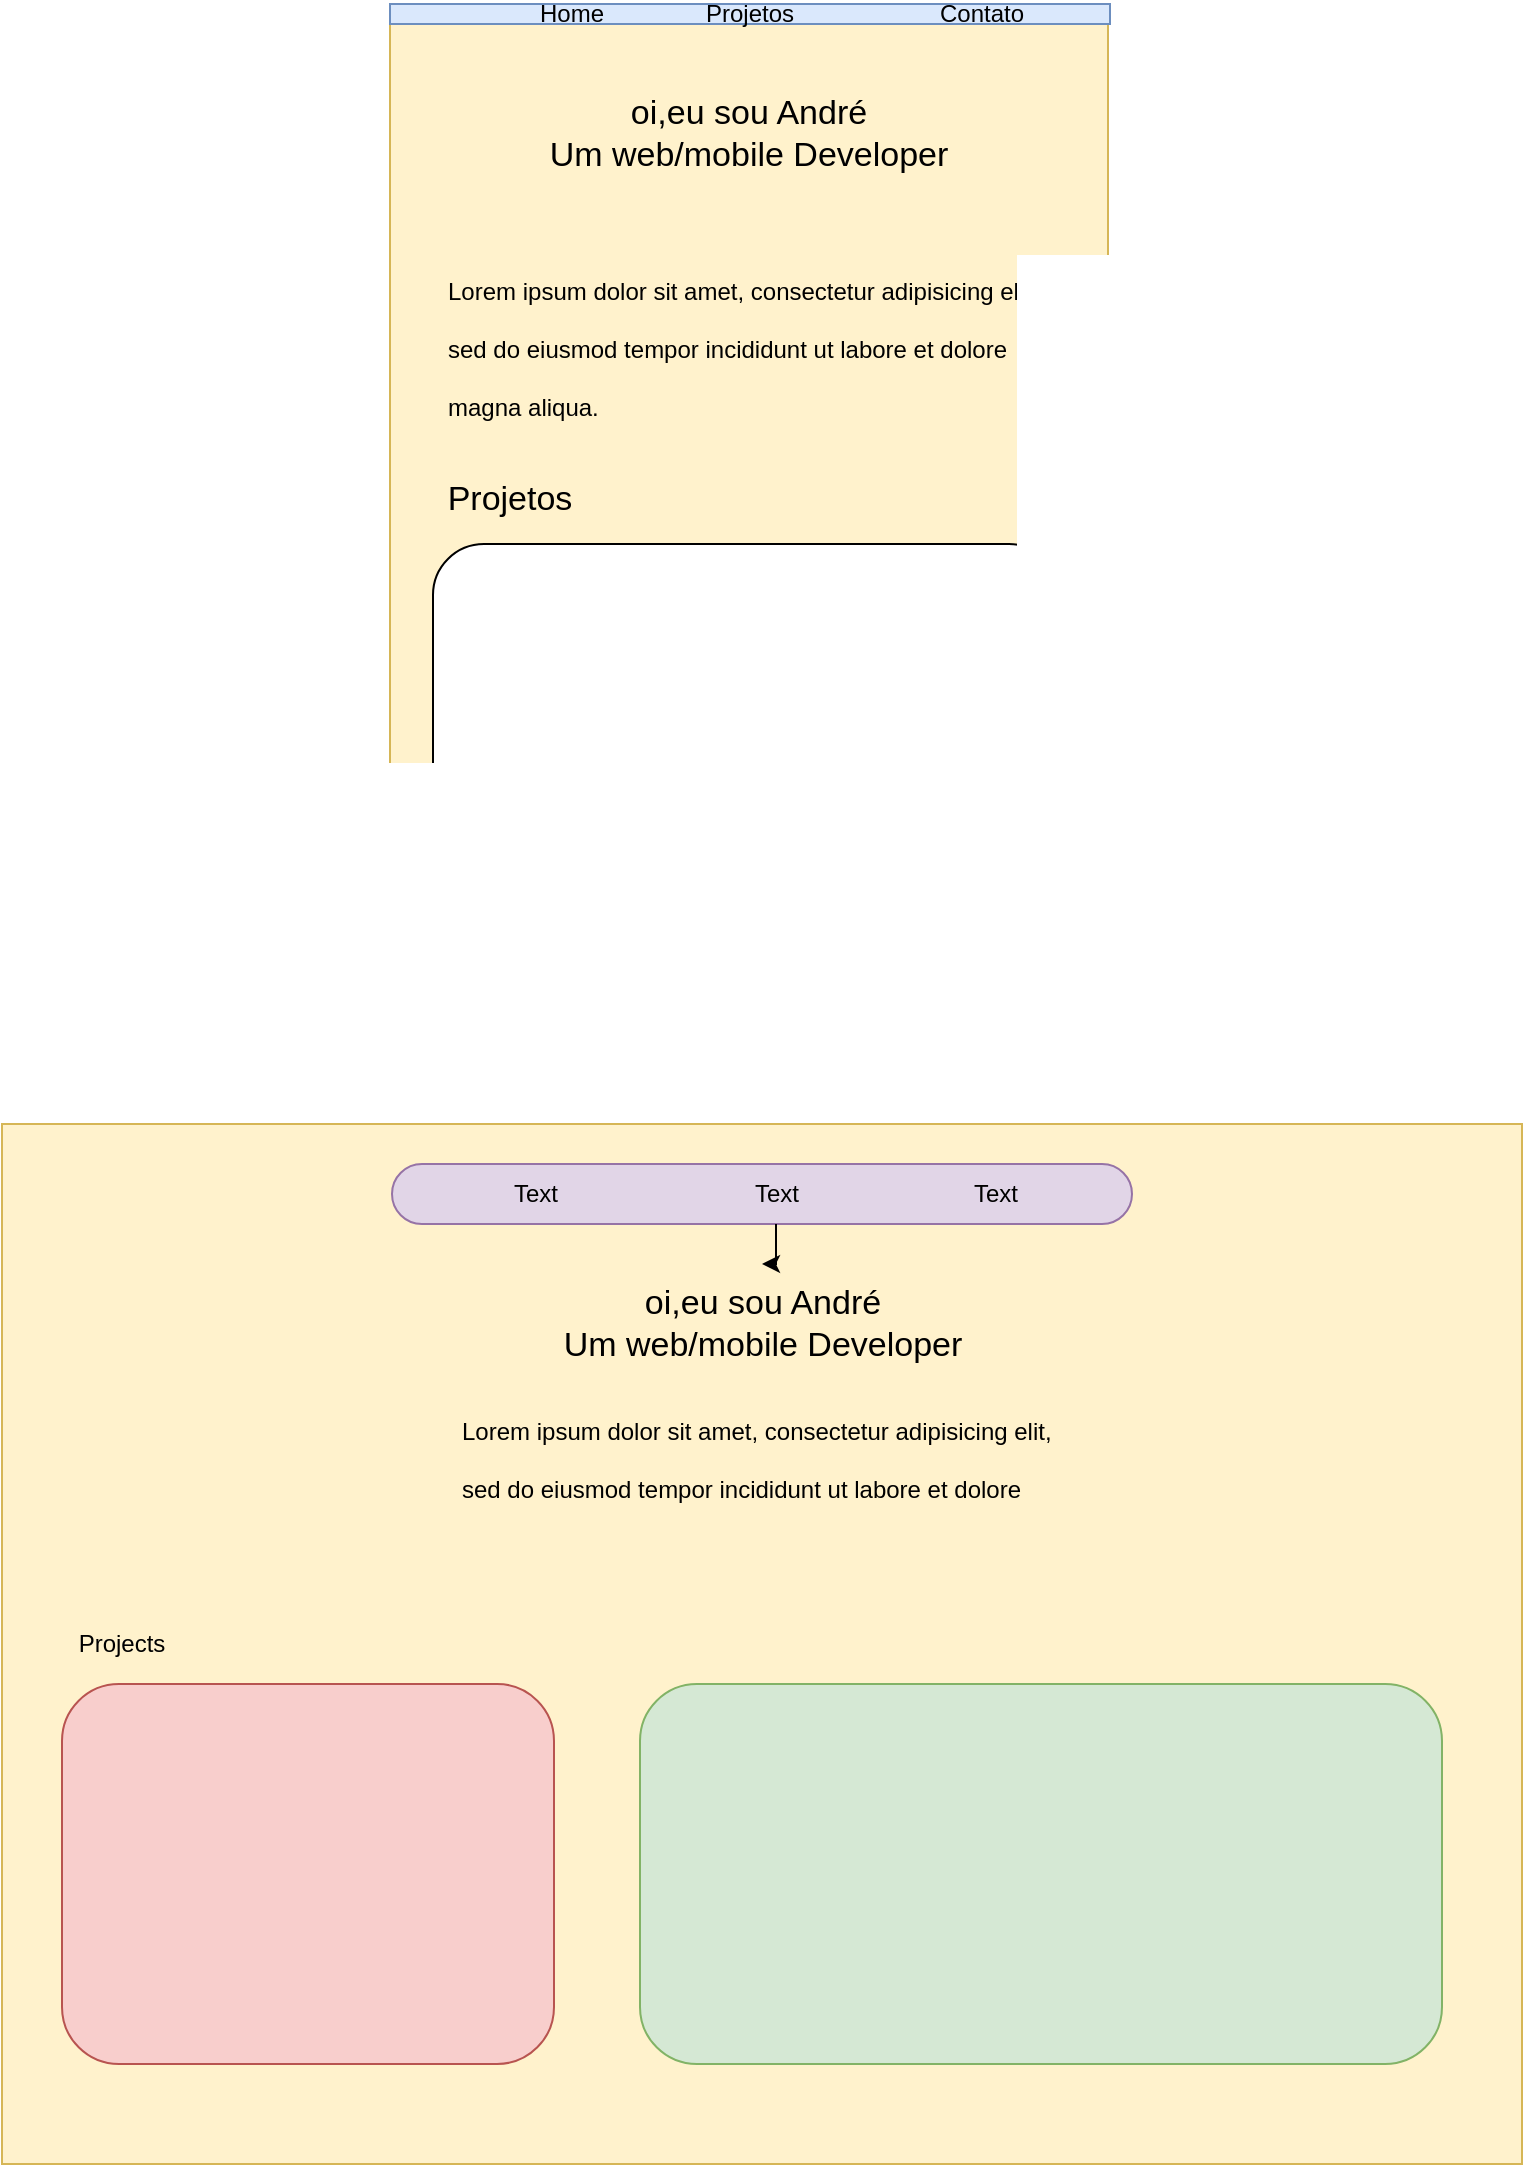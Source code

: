 <mxfile version="22.0.2" type="github">
  <diagram name="Página-1" id="Rf24OLrSXDJ2i-pFYp6c">
    <mxGraphModel dx="1970" dy="1137" grid="1" gridSize="10" guides="1" tooltips="1" connect="1" arrows="1" fold="1" page="1" pageScale="1" pageWidth="827" pageHeight="1169" math="0" shadow="0">
      <root>
        <mxCell id="0" />
        <mxCell id="1" parent="0" />
        <mxCell id="QQlGUYkuRzY7jZ27fVHq-3" value="" style="rounded=0;whiteSpace=wrap;html=1;fillColor=#fff2cc;strokeColor=#d6b656;" parent="1" vertex="1">
          <mxGeometry x="234" y="40" width="359" height="500" as="geometry" />
        </mxCell>
        <mxCell id="QQlGUYkuRzY7jZ27fVHq-5" value="" style="rounded=0;whiteSpace=wrap;html=1;fillColor=#dae8fc;strokeColor=#6c8ebf;" parent="1" vertex="1">
          <mxGeometry x="234" y="40" width="360" height="10" as="geometry" />
        </mxCell>
        <mxCell id="QQlGUYkuRzY7jZ27fVHq-7" value="Contato" style="text;html=1;strokeColor=none;fillColor=none;align=center;verticalAlign=middle;whiteSpace=wrap;rounded=0;" parent="1" vertex="1">
          <mxGeometry x="510" y="40" width="40" height="10" as="geometry" />
        </mxCell>
        <mxCell id="QQlGUYkuRzY7jZ27fVHq-8" value="Projetos" style="text;html=1;strokeColor=none;fillColor=none;align=center;verticalAlign=middle;whiteSpace=wrap;rounded=0;" parent="1" vertex="1">
          <mxGeometry x="394" y="40" width="40" height="10" as="geometry" />
        </mxCell>
        <mxCell id="QQlGUYkuRzY7jZ27fVHq-9" value="Home" style="text;html=1;strokeColor=none;fillColor=none;align=center;verticalAlign=middle;whiteSpace=wrap;rounded=0;" parent="1" vertex="1">
          <mxGeometry x="305.25" y="40" width="40" height="10" as="geometry" />
        </mxCell>
        <mxCell id="QQlGUYkuRzY7jZ27fVHq-11" value="&lt;font style=&quot;font-size: 17px;&quot;&gt;oi,eu sou André&lt;br&gt;Um web/mobile Developer&lt;/font&gt;" style="text;html=1;strokeColor=none;fillColor=none;align=center;verticalAlign=middle;whiteSpace=wrap;rounded=0;" parent="1" vertex="1">
          <mxGeometry x="308" y="65" width="211" height="80" as="geometry" />
        </mxCell>
        <mxCell id="QQlGUYkuRzY7jZ27fVHq-12" value="&lt;div style=&quot;text-align: justify; color: rgb(204, 204, 204); background-color: rgb(31, 31, 31); font-family: Consolas, &amp;quot;Courier New&amp;quot;, monospace; line-height: 19px; font-size: 5px;&quot;&gt;&lt;br&gt;&lt;/div&gt;" style="text;html=1;strokeColor=none;fillColor=none;align=center;verticalAlign=middle;whiteSpace=wrap;rounded=0;" parent="1" vertex="1">
          <mxGeometry x="256.5" y="100" width="137.5" height="10" as="geometry" />
        </mxCell>
        <mxCell id="QQlGUYkuRzY7jZ27fVHq-13" value="&lt;h1&gt;&lt;span style=&quot;background-color: initial; font-size: 12px; font-weight: normal;&quot;&gt;Lorem ipsum dolor sit amet, consectetur adipisicing elit, sed do eiusmod tempor incididunt ut labore et dolore magna aliqua.&lt;/span&gt;&lt;br&gt;&lt;/h1&gt;" style="text;html=1;strokeColor=none;fillColor=none;spacing=5;spacingTop=-20;whiteSpace=wrap;overflow=hidden;rounded=0;" parent="1" vertex="1">
          <mxGeometry x="258" y="160" width="310" height="110" as="geometry" />
        </mxCell>
        <mxCell id="QQlGUYkuRzY7jZ27fVHq-15" value="" style="rounded=1;whiteSpace=wrap;html=1;" parent="1" vertex="1">
          <mxGeometry x="255.5" y="310" width="313.5" height="170" as="geometry" />
        </mxCell>
        <mxCell id="QQlGUYkuRzY7jZ27fVHq-16" value="&lt;font style=&quot;font-size: 17px;&quot;&gt;Projetos&lt;/font&gt;" style="text;html=1;strokeColor=none;fillColor=none;align=center;verticalAlign=middle;whiteSpace=wrap;rounded=0;" parent="1" vertex="1">
          <mxGeometry x="256.5" y="275" width="73.5" height="25" as="geometry" />
        </mxCell>
        <mxCell id="QQlGUYkuRzY7jZ27fVHq-17" value="" style="rounded=0;whiteSpace=wrap;html=1;fillColor=#fff2cc;strokeColor=#d6b656;" parent="1" vertex="1">
          <mxGeometry x="40" y="600" width="760" height="520" as="geometry" />
        </mxCell>
        <mxCell id="QQlGUYkuRzY7jZ27fVHq-18" value="" style="rounded=1;whiteSpace=wrap;html=1;arcSize=50;fillColor=#e1d5e7;strokeColor=#9673a6;" parent="1" vertex="1">
          <mxGeometry x="235" y="620" width="370" height="30" as="geometry" />
        </mxCell>
        <mxCell id="E_cz9fc2nsNBU4NMUJkE-1" value="Text" style="text;html=1;strokeColor=none;fillColor=none;align=center;verticalAlign=middle;whiteSpace=wrap;rounded=0;" vertex="1" parent="1">
          <mxGeometry x="277" y="620" width="60" height="30" as="geometry" />
        </mxCell>
        <mxCell id="E_cz9fc2nsNBU4NMUJkE-10" value="" style="edgeStyle=orthogonalEdgeStyle;rounded=0;orthogonalLoop=1;jettySize=auto;html=1;" edge="1" parent="1" source="E_cz9fc2nsNBU4NMUJkE-2" target="E_cz9fc2nsNBU4NMUJkE-5">
          <mxGeometry relative="1" as="geometry" />
        </mxCell>
        <mxCell id="E_cz9fc2nsNBU4NMUJkE-2" value="Text" style="text;html=1;strokeColor=none;fillColor=none;align=center;verticalAlign=middle;whiteSpace=wrap;rounded=0;" vertex="1" parent="1">
          <mxGeometry x="399.5" y="620" width="55" height="30" as="geometry" />
        </mxCell>
        <mxCell id="E_cz9fc2nsNBU4NMUJkE-3" value="Text" style="text;html=1;strokeColor=none;fillColor=none;align=center;verticalAlign=middle;whiteSpace=wrap;rounded=0;" vertex="1" parent="1">
          <mxGeometry x="507" y="620" width="60" height="30" as="geometry" />
        </mxCell>
        <mxCell id="E_cz9fc2nsNBU4NMUJkE-5" value="&lt;font style=&quot;font-size: 17px;&quot;&gt;oi,eu sou André&lt;br&gt;Um web/mobile Developer&lt;/font&gt;" style="text;html=1;strokeColor=none;fillColor=none;align=center;verticalAlign=middle;whiteSpace=wrap;rounded=0;" vertex="1" parent="1">
          <mxGeometry x="314.5" y="670" width="211" height="60" as="geometry" />
        </mxCell>
        <mxCell id="E_cz9fc2nsNBU4NMUJkE-6" value="&lt;h1&gt;&lt;span style=&quot;background-color: initial; font-size: 12px; font-weight: normal;&quot;&gt;Lorem ipsum dolor sit amet, consectetur adipisicing elit, sed do eiusmod tempor incididunt ut labore et dolore magna aliqua.&lt;/span&gt;&lt;br&gt;&lt;/h1&gt;" style="text;html=1;strokeColor=none;fillColor=none;spacing=5;spacingTop=-20;whiteSpace=wrap;overflow=hidden;rounded=0;" vertex="1" parent="1">
          <mxGeometry x="265" y="730" width="310" height="65" as="geometry" />
        </mxCell>
        <mxCell id="E_cz9fc2nsNBU4NMUJkE-7" value="" style="rounded=1;whiteSpace=wrap;html=1;fillColor=#f8cecc;strokeColor=#b85450;" vertex="1" parent="1">
          <mxGeometry x="70" y="880" width="246" height="190" as="geometry" />
        </mxCell>
        <mxCell id="E_cz9fc2nsNBU4NMUJkE-8" value="Projects" style="text;html=1;strokeColor=none;fillColor=none;align=center;verticalAlign=middle;whiteSpace=wrap;rounded=0;" vertex="1" parent="1">
          <mxGeometry x="70" y="845" width="60" height="30" as="geometry" />
        </mxCell>
        <mxCell id="E_cz9fc2nsNBU4NMUJkE-9" value="" style="rounded=1;whiteSpace=wrap;html=1;fillColor=#d5e8d4;strokeColor=#82b366;" vertex="1" parent="1">
          <mxGeometry x="359" y="880" width="401" height="190" as="geometry" />
        </mxCell>
      </root>
    </mxGraphModel>
  </diagram>
</mxfile>
